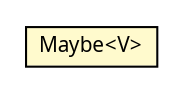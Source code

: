 #!/usr/local/bin/dot
#
# Class diagram 
# Generated by UMLGraph version 5.1 (http://www.umlgraph.org/)
#

digraph G {
	edge [fontname="arial",fontsize=10,labelfontname="arial",labelfontsize=10];
	node [fontname="arial",fontsize=10,shape=plaintext];
	nodesep=0.25;
	ranksep=0.5;
	// io.nextweb.fn.Maybe<V>
	c4826 [label=<<table title="io.nextweb.fn.Maybe" border="0" cellborder="1" cellspacing="0" cellpadding="2" port="p" bgcolor="lemonChiffon" href="./Maybe.html">
		<tr><td><table border="0" cellspacing="0" cellpadding="1">
<tr><td align="center" balign="center"><font face="ariali"> Maybe&lt;V&gt; </font></td></tr>
		</table></td></tr>
		</table>>, fontname="arial", fontcolor="black", fontsize=10.0];
}


